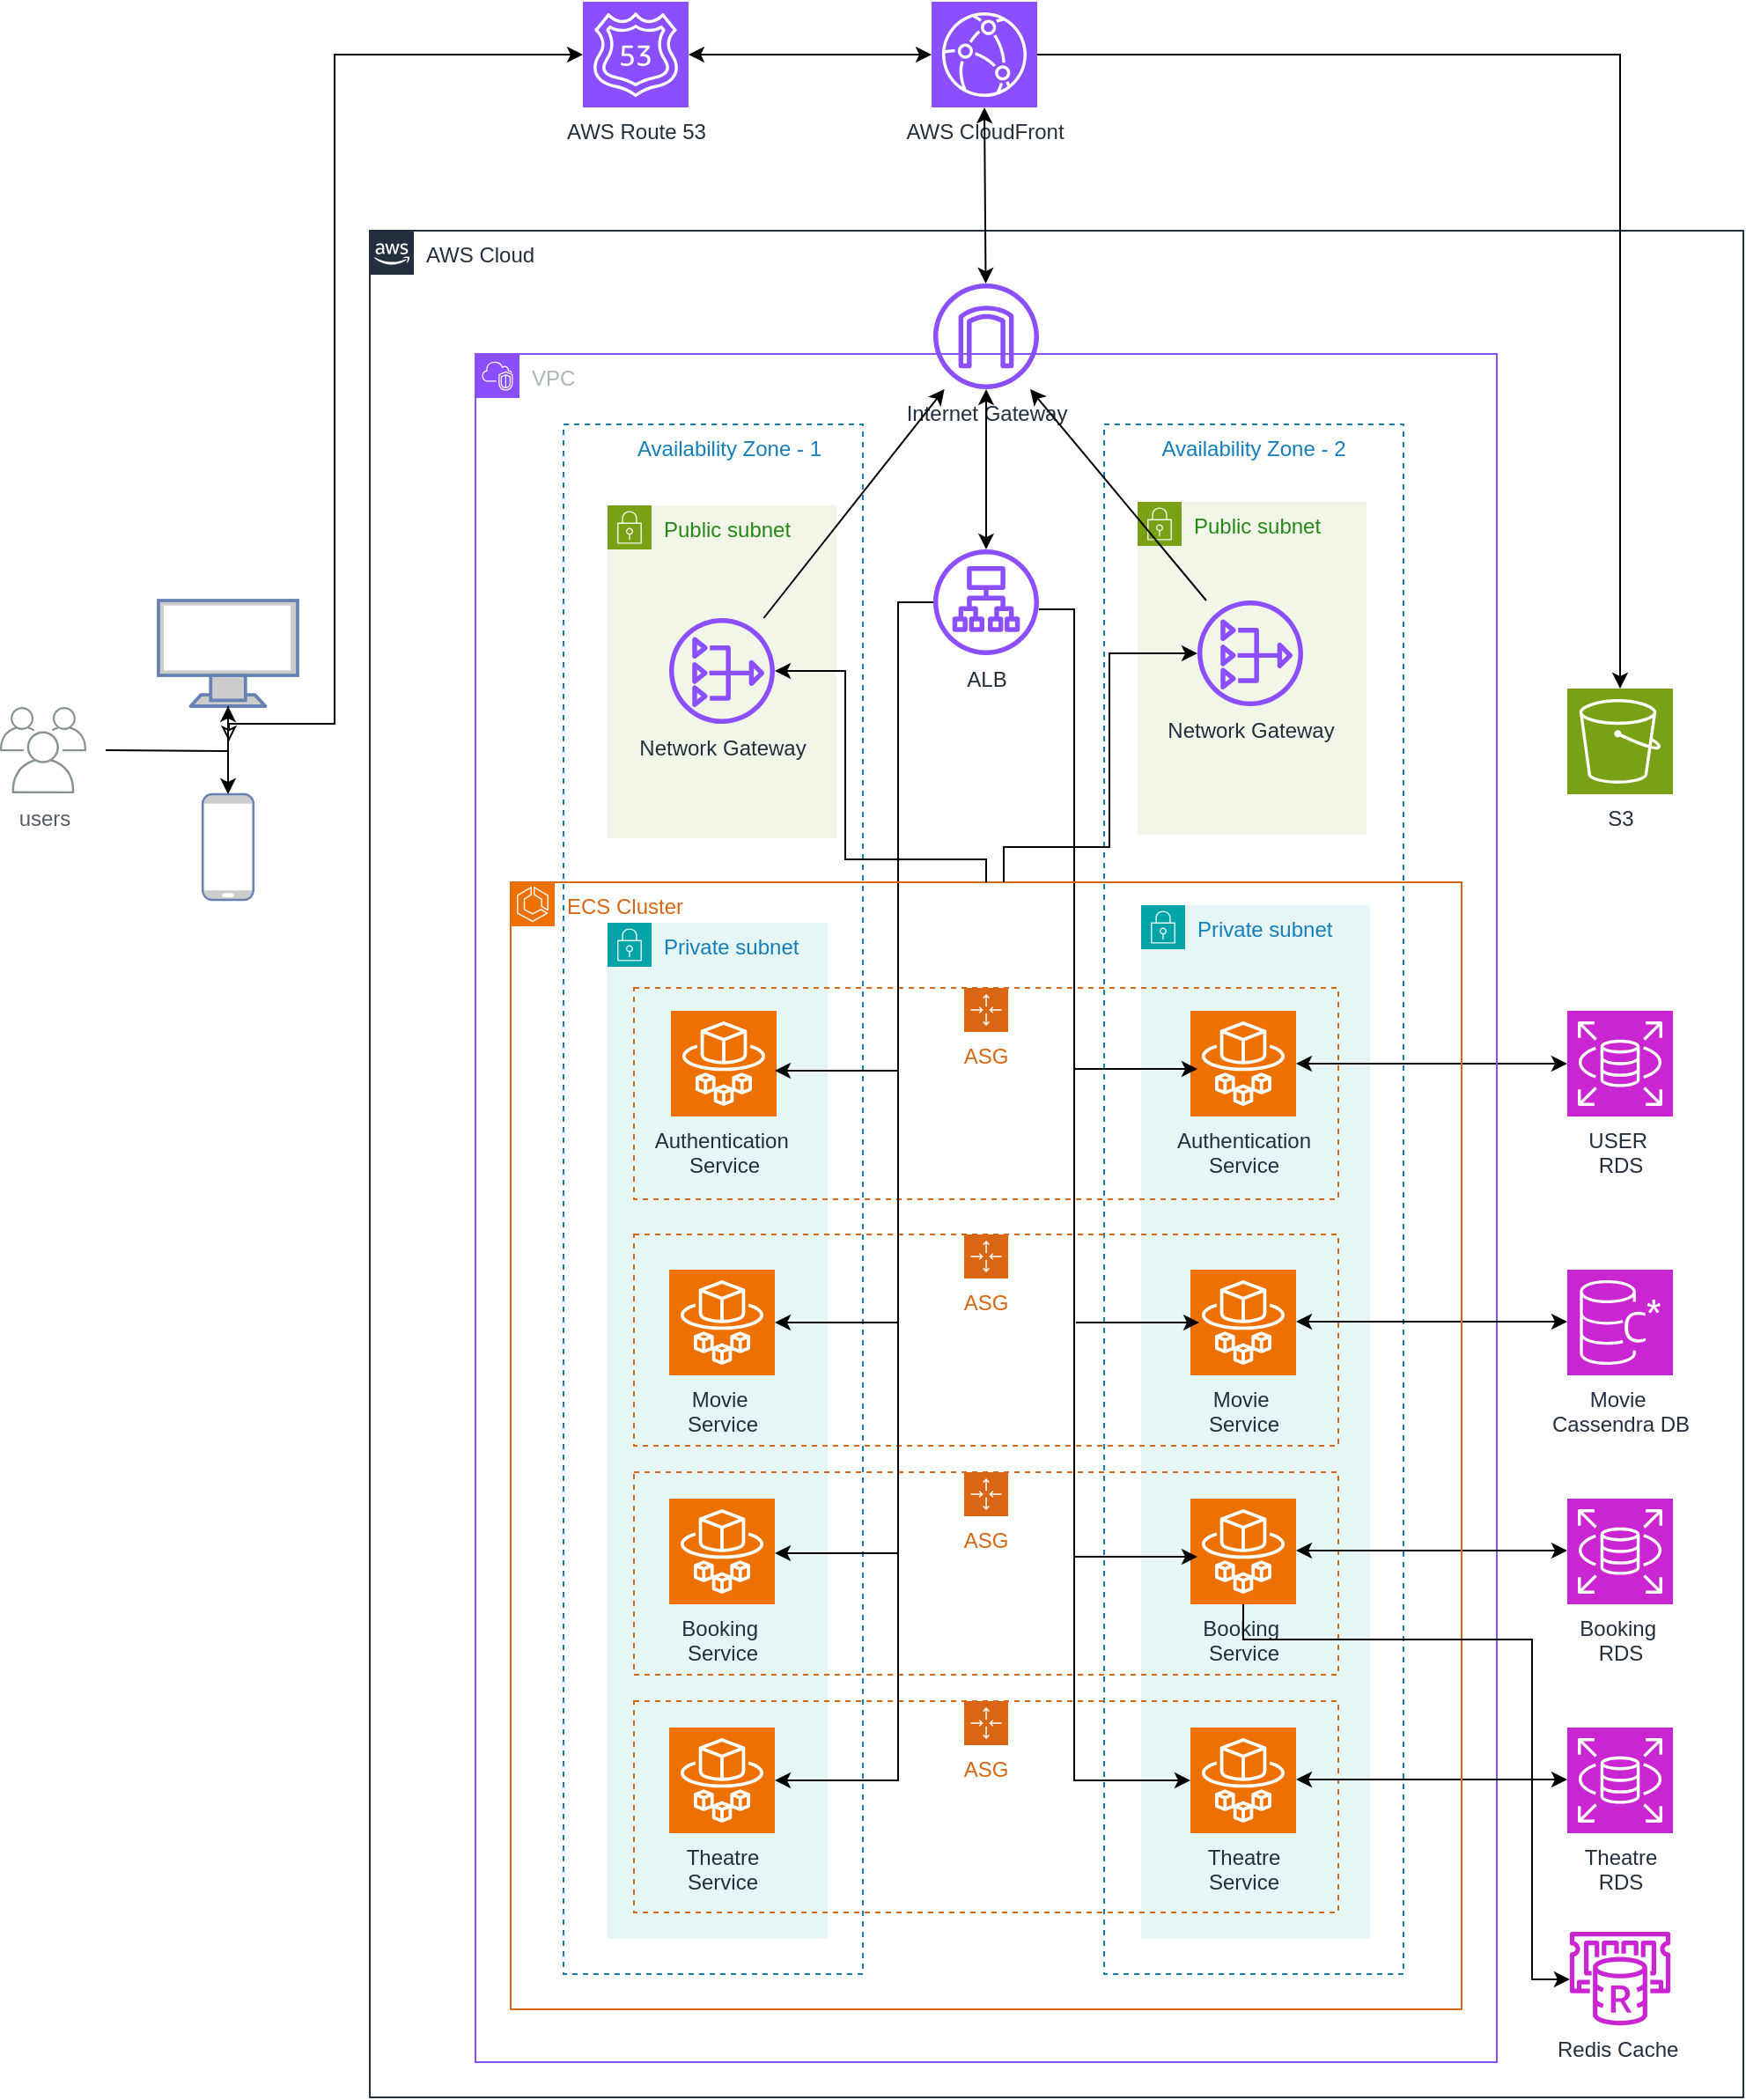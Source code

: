 <mxfile version="24.0.7" type="github">
  <diagram name="Page-1" id="5TGG3peU59izgCIG3uVN">
    <mxGraphModel dx="2069" dy="700" grid="1" gridSize="10" guides="1" tooltips="1" connect="1" arrows="1" fold="1" page="1" pageScale="1" pageWidth="827" pageHeight="1169" math="0" shadow="0">
      <root>
        <mxCell id="0" />
        <mxCell id="1" parent="0" />
        <mxCell id="OMyf0B87vqGbtnCyrnvH-50" value="Private subnet" style="points=[[0,0],[0.25,0],[0.5,0],[0.75,0],[1,0],[1,0.25],[1,0.5],[1,0.75],[1,1],[0.75,1],[0.5,1],[0.25,1],[0,1],[0,0.75],[0,0.5],[0,0.25]];outlineConnect=0;gradientColor=none;html=1;whiteSpace=wrap;fontSize=12;fontStyle=0;container=1;pointerEvents=0;collapsible=0;recursiveResize=0;shape=mxgraph.aws4.group;grIcon=mxgraph.aws4.group_security_group;grStroke=0;strokeColor=#00A4A6;fillColor=#E6F6F7;verticalAlign=top;align=left;spacingLeft=30;fontColor=#147EBA;dashed=0;" vertex="1" parent="1">
          <mxGeometry x="408" y="533" width="130" height="587" as="geometry" />
        </mxCell>
        <mxCell id="OMyf0B87vqGbtnCyrnvH-49" value="Public subnet" style="points=[[0,0],[0.25,0],[0.5,0],[0.75,0],[1,0],[1,0.25],[1,0.5],[1,0.75],[1,1],[0.75,1],[0.5,1],[0.25,1],[0,1],[0,0.75],[0,0.5],[0,0.25]];outlineConnect=0;gradientColor=none;html=1;whiteSpace=wrap;fontSize=12;fontStyle=0;container=1;pointerEvents=0;collapsible=0;recursiveResize=0;shape=mxgraph.aws4.group;grIcon=mxgraph.aws4.group_security_group;grStroke=0;strokeColor=#7AA116;fillColor=#F2F6E8;verticalAlign=top;align=left;spacingLeft=30;fontColor=#248814;dashed=0;" vertex="1" parent="1">
          <mxGeometry x="406" y="304" width="130" height="189" as="geometry" />
        </mxCell>
        <mxCell id="OMyf0B87vqGbtnCyrnvH-11" style="edgeStyle=orthogonalEdgeStyle;rounded=0;orthogonalLoop=1;jettySize=auto;html=1;" edge="1" parent="1" target="OMyf0B87vqGbtnCyrnvH-9">
          <mxGeometry relative="1" as="geometry">
            <mxPoint x="-180" y="445" as="sourcePoint" />
          </mxGeometry>
        </mxCell>
        <mxCell id="OMyf0B87vqGbtnCyrnvH-6" value="users" style="sketch=0;outlineConnect=0;gradientColor=none;fontColor=#545B64;strokeColor=none;fillColor=#879196;dashed=0;verticalLabelPosition=bottom;verticalAlign=top;align=center;html=1;fontSize=12;fontStyle=0;aspect=fixed;shape=mxgraph.aws4.illustration_users;pointerEvents=1" vertex="1" parent="1">
          <mxGeometry x="-240" y="420" width="49" height="50" as="geometry" />
        </mxCell>
        <mxCell id="OMyf0B87vqGbtnCyrnvH-8" value="AWS Cloud" style="points=[[0,0],[0.25,0],[0.5,0],[0.75,0],[1,0],[1,0.25],[1,0.5],[1,0.75],[1,1],[0.75,1],[0.5,1],[0.25,1],[0,1],[0,0.75],[0,0.5],[0,0.25]];outlineConnect=0;gradientColor=none;html=1;whiteSpace=wrap;fontSize=12;fontStyle=0;container=1;pointerEvents=0;collapsible=0;recursiveResize=0;shape=mxgraph.aws4.group;grIcon=mxgraph.aws4.group_aws_cloud_alt;strokeColor=#232F3E;fillColor=none;verticalAlign=top;align=left;spacingLeft=30;fontColor=#232F3E;dashed=0;" vertex="1" parent="1">
          <mxGeometry x="-30" y="150" width="780" height="1060" as="geometry" />
        </mxCell>
        <mxCell id="OMyf0B87vqGbtnCyrnvH-31" value="S3" style="sketch=0;points=[[0,0,0],[0.25,0,0],[0.5,0,0],[0.75,0,0],[1,0,0],[0,1,0],[0.25,1,0],[0.5,1,0],[0.75,1,0],[1,1,0],[0,0.25,0],[0,0.5,0],[0,0.75,0],[1,0.25,0],[1,0.5,0],[1,0.75,0]];outlineConnect=0;fontColor=#232F3E;fillColor=#7AA116;strokeColor=#ffffff;dashed=0;verticalLabelPosition=bottom;verticalAlign=top;align=center;html=1;fontSize=12;fontStyle=0;aspect=fixed;shape=mxgraph.aws4.resourceIcon;resIcon=mxgraph.aws4.s3;" vertex="1" parent="OMyf0B87vqGbtnCyrnvH-8">
          <mxGeometry x="680" y="260" width="60" height="60" as="geometry" />
        </mxCell>
        <mxCell id="OMyf0B87vqGbtnCyrnvH-30" value="Internet Gateway" style="sketch=0;outlineConnect=0;fontColor=#232F3E;gradientColor=none;fillColor=#8C4FFF;strokeColor=none;dashed=0;verticalLabelPosition=bottom;verticalAlign=top;align=center;html=1;fontSize=12;fontStyle=0;aspect=fixed;pointerEvents=1;shape=mxgraph.aws4.internet_gateway;" vertex="1" parent="OMyf0B87vqGbtnCyrnvH-8">
          <mxGeometry x="320" y="30" width="60" height="60" as="geometry" />
        </mxCell>
        <mxCell id="OMyf0B87vqGbtnCyrnvH-77" value="USER&amp;nbsp;&lt;br&gt;RDS" style="sketch=0;points=[[0,0,0],[0.25,0,0],[0.5,0,0],[0.75,0,0],[1,0,0],[0,1,0],[0.25,1,0],[0.5,1,0],[0.75,1,0],[1,1,0],[0,0.25,0],[0,0.5,0],[0,0.75,0],[1,0.25,0],[1,0.5,0],[1,0.75,0]];outlineConnect=0;fontColor=#232F3E;fillColor=#C925D1;strokeColor=#ffffff;dashed=0;verticalLabelPosition=bottom;verticalAlign=top;align=center;html=1;fontSize=12;fontStyle=0;aspect=fixed;shape=mxgraph.aws4.resourceIcon;resIcon=mxgraph.aws4.rds;" vertex="1" parent="OMyf0B87vqGbtnCyrnvH-8">
          <mxGeometry x="680" y="443" width="60" height="60" as="geometry" />
        </mxCell>
        <mxCell id="OMyf0B87vqGbtnCyrnvH-78" value="Booking&amp;nbsp;&lt;br&gt;RDS" style="sketch=0;points=[[0,0,0],[0.25,0,0],[0.5,0,0],[0.75,0,0],[1,0,0],[0,1,0],[0.25,1,0],[0.5,1,0],[0.75,1,0],[1,1,0],[0,0.25,0],[0,0.5,0],[0,0.75,0],[1,0.25,0],[1,0.5,0],[1,0.75,0]];outlineConnect=0;fontColor=#232F3E;fillColor=#C925D1;strokeColor=#ffffff;dashed=0;verticalLabelPosition=bottom;verticalAlign=top;align=center;html=1;fontSize=12;fontStyle=0;aspect=fixed;shape=mxgraph.aws4.resourceIcon;resIcon=mxgraph.aws4.rds;" vertex="1" parent="OMyf0B87vqGbtnCyrnvH-8">
          <mxGeometry x="680" y="720" width="60" height="60" as="geometry" />
        </mxCell>
        <mxCell id="OMyf0B87vqGbtnCyrnvH-80" value="Theatre&lt;br&gt;RDS" style="sketch=0;points=[[0,0,0],[0.25,0,0],[0.5,0,0],[0.75,0,0],[1,0,0],[0,1,0],[0.25,1,0],[0.5,1,0],[0.75,1,0],[1,1,0],[0,0.25,0],[0,0.5,0],[0,0.75,0],[1,0.25,0],[1,0.5,0],[1,0.75,0]];outlineConnect=0;fontColor=#232F3E;fillColor=#C925D1;strokeColor=#ffffff;dashed=0;verticalLabelPosition=bottom;verticalAlign=top;align=center;html=1;fontSize=12;fontStyle=0;aspect=fixed;shape=mxgraph.aws4.resourceIcon;resIcon=mxgraph.aws4.rds;" vertex="1" parent="OMyf0B87vqGbtnCyrnvH-8">
          <mxGeometry x="680" y="850" width="60" height="60" as="geometry" />
        </mxCell>
        <mxCell id="OMyf0B87vqGbtnCyrnvH-81" value="Redis Cache&amp;nbsp;" style="sketch=0;outlineConnect=0;fontColor=#232F3E;gradientColor=none;fillColor=#C925D1;strokeColor=none;dashed=0;verticalLabelPosition=bottom;verticalAlign=top;align=center;html=1;fontSize=12;fontStyle=0;aspect=fixed;pointerEvents=1;shape=mxgraph.aws4.elasticache_for_redis;" vertex="1" parent="OMyf0B87vqGbtnCyrnvH-8">
          <mxGeometry x="680" y="966" width="60" height="53.08" as="geometry" />
        </mxCell>
        <mxCell id="OMyf0B87vqGbtnCyrnvH-82" value="Movie&amp;nbsp;&lt;br&gt;Cassendra DB" style="sketch=0;points=[[0,0,0],[0.25,0,0],[0.5,0,0],[0.75,0,0],[1,0,0],[0,1,0],[0.25,1,0],[0.5,1,0],[0.75,1,0],[1,1,0],[0,0.25,0],[0,0.5,0],[0,0.75,0],[1,0.25,0],[1,0.5,0],[1,0.75,0]];outlineConnect=0;fontColor=#232F3E;fillColor=#C925D1;strokeColor=#ffffff;dashed=0;verticalLabelPosition=bottom;verticalAlign=top;align=center;html=1;fontSize=12;fontStyle=0;aspect=fixed;shape=mxgraph.aws4.resourceIcon;resIcon=mxgraph.aws4.managed_apache_cassandra_service;" vertex="1" parent="OMyf0B87vqGbtnCyrnvH-8">
          <mxGeometry x="680" y="590" width="60" height="60" as="geometry" />
        </mxCell>
        <mxCell id="OMyf0B87vqGbtnCyrnvH-9" value="" style="fontColor=#0066CC;verticalAlign=top;verticalLabelPosition=bottom;labelPosition=center;align=center;html=1;outlineConnect=0;fillColor=#CCCCCC;strokeColor=#6881B3;gradientColor=none;gradientDirection=north;strokeWidth=2;shape=mxgraph.networks.monitor;" vertex="1" parent="1">
          <mxGeometry x="-150" y="360" width="79" height="60" as="geometry" />
        </mxCell>
        <mxCell id="OMyf0B87vqGbtnCyrnvH-10" value="" style="fontColor=#0066CC;verticalAlign=top;verticalLabelPosition=bottom;labelPosition=center;align=center;html=1;outlineConnect=0;fillColor=#CCCCCC;strokeColor=#6881B3;gradientColor=none;gradientDirection=north;strokeWidth=2;shape=mxgraph.networks.mobile;" vertex="1" parent="1">
          <mxGeometry x="-125" y="470" width="29" height="60" as="geometry" />
        </mxCell>
        <mxCell id="OMyf0B87vqGbtnCyrnvH-13" style="edgeStyle=none;rounded=0;orthogonalLoop=1;jettySize=auto;html=1;entryX=0.5;entryY=0;entryDx=0;entryDy=0;entryPerimeter=0;" edge="1" parent="1" source="OMyf0B87vqGbtnCyrnvH-9" target="OMyf0B87vqGbtnCyrnvH-10">
          <mxGeometry relative="1" as="geometry" />
        </mxCell>
        <mxCell id="OMyf0B87vqGbtnCyrnvH-29" value="" style="endArrow=classic;html=1;rounded=0;startArrow=classic;startFill=0;edgeStyle=orthogonalEdgeStyle;entryX=0;entryY=0.5;entryDx=0;entryDy=0;entryPerimeter=0;" edge="1" parent="1" target="OMyf0B87vqGbtnCyrnvH-15">
          <mxGeometry width="50" height="50" relative="1" as="geometry">
            <mxPoint x="-110" y="440" as="sourcePoint" />
            <mxPoint x="160" y="50" as="targetPoint" />
            <Array as="points">
              <mxPoint x="-110" y="430" />
              <mxPoint x="-50" y="430" />
              <mxPoint x="-50" y="50" />
            </Array>
          </mxGeometry>
        </mxCell>
        <mxCell id="OMyf0B87vqGbtnCyrnvH-14" value="AWS CloudFront" style="sketch=0;points=[[0,0,0],[0.25,0,0],[0.5,0,0],[0.75,0,0],[1,0,0],[0,1,0],[0.25,1,0],[0.5,1,0],[0.75,1,0],[1,1,0],[0,0.25,0],[0,0.5,0],[0,0.75,0],[1,0.25,0],[1,0.5,0],[1,0.75,0]];outlineConnect=0;fontColor=#232F3E;fillColor=#8C4FFF;strokeColor=#ffffff;dashed=0;verticalLabelPosition=bottom;verticalAlign=top;align=center;html=1;fontSize=12;fontStyle=0;aspect=fixed;shape=mxgraph.aws4.resourceIcon;resIcon=mxgraph.aws4.cloudfront;" vertex="1" parent="1">
          <mxGeometry x="289" y="20" width="60" height="60" as="geometry" />
        </mxCell>
        <mxCell id="OMyf0B87vqGbtnCyrnvH-15" value="AWS Route 53" style="sketch=0;points=[[0,0,0],[0.25,0,0],[0.5,0,0],[0.75,0,0],[1,0,0],[0,1,0],[0.25,1,0],[0.5,1,0],[0.75,1,0],[1,1,0],[0,0.25,0],[0,0.5,0],[0,0.75,0],[1,0.25,0],[1,0.5,0],[1,0.75,0]];outlineConnect=0;fontColor=#232F3E;fillColor=#8C4FFF;strokeColor=#ffffff;dashed=0;verticalLabelPosition=bottom;verticalAlign=top;align=center;html=1;fontSize=12;fontStyle=0;aspect=fixed;shape=mxgraph.aws4.resourceIcon;resIcon=mxgraph.aws4.route_53;" vertex="1" parent="1">
          <mxGeometry x="91" y="20" width="60" height="60" as="geometry" />
        </mxCell>
        <mxCell id="OMyf0B87vqGbtnCyrnvH-32" value="" style="endArrow=classic;startArrow=classic;html=1;rounded=0;exitX=0;exitY=0.5;exitDx=0;exitDy=0;exitPerimeter=0;entryX=1;entryY=0.5;entryDx=0;entryDy=0;entryPerimeter=0;" edge="1" parent="1" source="OMyf0B87vqGbtnCyrnvH-14" target="OMyf0B87vqGbtnCyrnvH-15">
          <mxGeometry width="50" height="50" relative="1" as="geometry">
            <mxPoint x="420" y="250" as="sourcePoint" />
            <mxPoint x="470" y="200" as="targetPoint" />
          </mxGeometry>
        </mxCell>
        <mxCell id="OMyf0B87vqGbtnCyrnvH-33" value="" style="endArrow=classic;html=1;rounded=0;entryX=0.5;entryY=0;entryDx=0;entryDy=0;entryPerimeter=0;edgeStyle=orthogonalEdgeStyle;exitX=1;exitY=0.5;exitDx=0;exitDy=0;exitPerimeter=0;" edge="1" parent="1" source="OMyf0B87vqGbtnCyrnvH-14" target="OMyf0B87vqGbtnCyrnvH-31">
          <mxGeometry width="50" height="50" relative="1" as="geometry">
            <mxPoint x="480" y="63" as="sourcePoint" />
            <mxPoint x="470" y="200" as="targetPoint" />
          </mxGeometry>
        </mxCell>
        <mxCell id="OMyf0B87vqGbtnCyrnvH-59" value="" style="endArrow=classic;startArrow=classic;html=1;rounded=0;entryX=0.5;entryY=1;entryDx=0;entryDy=0;entryPerimeter=0;" edge="1" parent="1" source="OMyf0B87vqGbtnCyrnvH-30" target="OMyf0B87vqGbtnCyrnvH-14">
          <mxGeometry width="50" height="50" relative="1" as="geometry">
            <mxPoint x="400" y="260" as="sourcePoint" />
            <mxPoint x="450" y="210" as="targetPoint" />
          </mxGeometry>
        </mxCell>
        <mxCell id="OMyf0B87vqGbtnCyrnvH-60" value="" style="endArrow=classic;startArrow=classic;html=1;rounded=0;" edge="1" parent="1" source="OMyf0B87vqGbtnCyrnvH-20" target="OMyf0B87vqGbtnCyrnvH-30">
          <mxGeometry width="50" height="50" relative="1" as="geometry">
            <mxPoint x="295" y="320" as="sourcePoint" />
            <mxPoint x="345" y="270" as="targetPoint" />
          </mxGeometry>
        </mxCell>
        <mxCell id="OMyf0B87vqGbtnCyrnvH-83" style="edgeStyle=orthogonalEdgeStyle;rounded=0;orthogonalLoop=1;jettySize=auto;html=1;startArrow=classic;startFill=1;" edge="1" parent="1" source="OMyf0B87vqGbtnCyrnvH-77" target="OMyf0B87vqGbtnCyrnvH-55">
          <mxGeometry relative="1" as="geometry" />
        </mxCell>
        <mxCell id="OMyf0B87vqGbtnCyrnvH-19" value="VPC" style="points=[[0,0],[0.25,0],[0.5,0],[0.75,0],[1,0],[1,0.25],[1,0.5],[1,0.75],[1,1],[0.75,1],[0.5,1],[0.25,1],[0,1],[0,0.75],[0,0.5],[0,0.25]];outlineConnect=0;gradientColor=none;html=1;whiteSpace=wrap;fontSize=12;fontStyle=0;container=1;pointerEvents=0;collapsible=0;recursiveResize=0;shape=mxgraph.aws4.group;grIcon=mxgraph.aws4.group_vpc2;strokeColor=#8C4FFF;fillColor=none;verticalAlign=top;align=left;spacingLeft=30;fontColor=#AAB7B8;dashed=0;" vertex="1" parent="1">
          <mxGeometry x="30" y="220" width="580" height="970" as="geometry" />
        </mxCell>
        <mxCell id="OMyf0B87vqGbtnCyrnvH-45" value="Availability Zone - 2&lt;div&gt;&lt;br&gt;&lt;/div&gt;" style="fillColor=none;strokeColor=#147EBA;dashed=1;verticalAlign=top;fontStyle=0;fontColor=#147EBA;whiteSpace=wrap;html=1;movable=1;resizable=1;rotatable=1;deletable=1;editable=1;locked=0;connectable=1;" vertex="1" parent="OMyf0B87vqGbtnCyrnvH-19">
          <mxGeometry x="357" y="40" width="170" height="880" as="geometry" />
        </mxCell>
        <mxCell id="OMyf0B87vqGbtnCyrnvH-35" value="&lt;blockquote style=&quot;margin: 0 0 0 40px; border: none; padding: 0px;&quot;&gt;Availability Zone - 1&lt;/blockquote&gt;" style="fillColor=none;strokeColor=#147EBA;dashed=1;verticalAlign=top;fontStyle=0;fontColor=#147EBA;whiteSpace=wrap;html=1;align=left;" vertex="1" parent="OMyf0B87vqGbtnCyrnvH-19">
          <mxGeometry x="50" y="40" width="170" height="880" as="geometry" />
        </mxCell>
        <mxCell id="OMyf0B87vqGbtnCyrnvH-21" value="Public subnet" style="points=[[0,0],[0.25,0],[0.5,0],[0.75,0],[1,0],[1,0.25],[1,0.5],[1,0.75],[1,1],[0.75,1],[0.5,1],[0.25,1],[0,1],[0,0.75],[0,0.5],[0,0.25]];outlineConnect=0;gradientColor=none;html=1;whiteSpace=wrap;fontSize=12;fontStyle=0;container=1;pointerEvents=0;collapsible=0;recursiveResize=0;shape=mxgraph.aws4.group;grIcon=mxgraph.aws4.group_security_group;grStroke=0;strokeColor=#7AA116;fillColor=#F2F6E8;verticalAlign=top;align=left;spacingLeft=30;fontColor=#248814;dashed=0;" vertex="1" parent="OMyf0B87vqGbtnCyrnvH-19">
          <mxGeometry x="75" y="86" width="130" height="189" as="geometry" />
        </mxCell>
        <mxCell id="OMyf0B87vqGbtnCyrnvH-20" value="ALB" style="sketch=0;outlineConnect=0;fontColor=#232F3E;gradientColor=none;fillColor=#8C4FFF;strokeColor=none;dashed=0;verticalLabelPosition=bottom;verticalAlign=top;align=center;html=1;fontSize=12;fontStyle=0;aspect=fixed;pointerEvents=1;shape=mxgraph.aws4.application_load_balancer;" vertex="1" parent="OMyf0B87vqGbtnCyrnvH-19">
          <mxGeometry x="260" y="111" width="60" height="60" as="geometry" />
        </mxCell>
        <mxCell id="OMyf0B87vqGbtnCyrnvH-23" value="Private subnet" style="points=[[0,0],[0.25,0],[0.5,0],[0.75,0],[1,0],[1,0.25],[1,0.5],[1,0.75],[1,1],[0.75,1],[0.5,1],[0.25,1],[0,1],[0,0.75],[0,0.5],[0,0.25]];outlineConnect=0;gradientColor=none;html=1;whiteSpace=wrap;fontSize=12;fontStyle=0;container=1;pointerEvents=0;collapsible=0;recursiveResize=0;shape=mxgraph.aws4.group;grIcon=mxgraph.aws4.group_security_group;grStroke=0;strokeColor=#00A4A6;fillColor=#E6F6F7;verticalAlign=top;align=left;spacingLeft=30;fontColor=#147EBA;dashed=0;" vertex="1" parent="OMyf0B87vqGbtnCyrnvH-19">
          <mxGeometry x="75" y="323" width="125" height="577" as="geometry" />
        </mxCell>
        <mxCell id="OMyf0B87vqGbtnCyrnvH-54" value="Authentication&amp;nbsp;&lt;br&gt;Service" style="sketch=0;points=[[0,0,0],[0.25,0,0],[0.5,0,0],[0.75,0,0],[1,0,0],[0,1,0],[0.25,1,0],[0.5,1,0],[0.75,1,0],[1,1,0],[0,0.25,0],[0,0.5,0],[0,0.75,0],[1,0.25,0],[1,0.5,0],[1,0.75,0]];outlineConnect=0;fontColor=#232F3E;fillColor=#ED7100;strokeColor=#ffffff;dashed=0;verticalLabelPosition=bottom;verticalAlign=top;align=center;html=1;fontSize=12;fontStyle=0;aspect=fixed;shape=mxgraph.aws4.resourceIcon;resIcon=mxgraph.aws4.fargate;" vertex="1" parent="OMyf0B87vqGbtnCyrnvH-23">
          <mxGeometry x="36" y="50" width="60" height="60" as="geometry" />
        </mxCell>
        <mxCell id="OMyf0B87vqGbtnCyrnvH-46" value="Network Gateway" style="sketch=0;outlineConnect=0;fontColor=#232F3E;gradientColor=none;fillColor=#8C4FFF;strokeColor=none;dashed=0;verticalLabelPosition=bottom;verticalAlign=top;align=center;html=1;fontSize=12;fontStyle=0;aspect=fixed;pointerEvents=1;shape=mxgraph.aws4.nat_gateway;" vertex="1" parent="OMyf0B87vqGbtnCyrnvH-19">
          <mxGeometry x="110" y="150" width="60" height="60" as="geometry" />
        </mxCell>
        <mxCell id="OMyf0B87vqGbtnCyrnvH-48" value="ASG" style="points=[[0,0],[0.25,0],[0.5,0],[0.75,0],[1,0],[1,0.25],[1,0.5],[1,0.75],[1,1],[0.75,1],[0.5,1],[0.25,1],[0,1],[0,0.75],[0,0.5],[0,0.25]];outlineConnect=0;gradientColor=none;html=1;whiteSpace=wrap;fontSize=12;fontStyle=0;container=1;pointerEvents=0;collapsible=0;recursiveResize=0;shape=mxgraph.aws4.groupCenter;grIcon=mxgraph.aws4.group_auto_scaling_group;grStroke=1;strokeColor=#D86613;fillColor=none;verticalAlign=top;align=center;fontColor=#D86613;dashed=1;spacingTop=25;" vertex="1" parent="OMyf0B87vqGbtnCyrnvH-19">
          <mxGeometry x="90" y="360" width="400" height="120" as="geometry" />
        </mxCell>
        <mxCell id="OMyf0B87vqGbtnCyrnvH-55" value="Authentication&lt;br&gt;Service" style="sketch=0;points=[[0,0,0],[0.25,0,0],[0.5,0,0],[0.75,0,0],[1,0,0],[0,1,0],[0.25,1,0],[0.5,1,0],[0.75,1,0],[1,1,0],[0,0.25,0],[0,0.5,0],[0,0.75,0],[1,0.25,0],[1,0.5,0],[1,0.75,0]];outlineConnect=0;fontColor=#232F3E;fillColor=#ED7100;strokeColor=#ffffff;dashed=0;verticalLabelPosition=bottom;verticalAlign=top;align=center;html=1;fontSize=12;fontStyle=0;aspect=fixed;shape=mxgraph.aws4.resourceIcon;resIcon=mxgraph.aws4.fargate;" vertex="1" parent="OMyf0B87vqGbtnCyrnvH-19">
          <mxGeometry x="406" y="373" width="60" height="60" as="geometry" />
        </mxCell>
        <mxCell id="OMyf0B87vqGbtnCyrnvH-56" style="edgeStyle=orthogonalEdgeStyle;rounded=0;orthogonalLoop=1;jettySize=auto;html=1;entryX=0;entryY=0.5;entryDx=0;entryDy=0;entryPerimeter=0;" edge="1" parent="OMyf0B87vqGbtnCyrnvH-19" source="OMyf0B87vqGbtnCyrnvH-20" target="OMyf0B87vqGbtnCyrnvH-72">
          <mxGeometry relative="1" as="geometry">
            <mxPoint x="265" y="155" as="sourcePoint" />
            <mxPoint x="141" y="383" as="targetPoint" />
            <Array as="points">
              <mxPoint x="340" y="145" />
              <mxPoint x="340" y="810" />
            </Array>
          </mxGeometry>
        </mxCell>
        <mxCell id="OMyf0B87vqGbtnCyrnvH-58" value="Network Gateway" style="sketch=0;outlineConnect=0;fontColor=#232F3E;gradientColor=none;fillColor=#8C4FFF;strokeColor=none;dashed=0;verticalLabelPosition=bottom;verticalAlign=top;align=center;html=1;fontSize=12;fontStyle=0;aspect=fixed;pointerEvents=1;shape=mxgraph.aws4.nat_gateway;" vertex="1" parent="OMyf0B87vqGbtnCyrnvH-19">
          <mxGeometry x="410" y="140" width="60" height="60" as="geometry" />
        </mxCell>
        <mxCell id="OMyf0B87vqGbtnCyrnvH-64" value="ASG" style="points=[[0,0],[0.25,0],[0.5,0],[0.75,0],[1,0],[1,0.25],[1,0.5],[1,0.75],[1,1],[0.75,1],[0.5,1],[0.25,1],[0,1],[0,0.75],[0,0.5],[0,0.25]];outlineConnect=0;gradientColor=none;html=1;whiteSpace=wrap;fontSize=12;fontStyle=0;container=1;pointerEvents=0;collapsible=0;recursiveResize=0;shape=mxgraph.aws4.groupCenter;grIcon=mxgraph.aws4.group_auto_scaling_group;grStroke=1;strokeColor=#D86613;fillColor=none;verticalAlign=top;align=center;fontColor=#D86613;dashed=1;spacingTop=25;" vertex="1" parent="OMyf0B87vqGbtnCyrnvH-19">
          <mxGeometry x="90" y="500" width="400" height="120" as="geometry" />
        </mxCell>
        <mxCell id="OMyf0B87vqGbtnCyrnvH-68" value="Movie&amp;nbsp;&lt;br&gt;Service" style="sketch=0;points=[[0,0,0],[0.25,0,0],[0.5,0,0],[0.75,0,0],[1,0,0],[0,1,0],[0.25,1,0],[0.5,1,0],[0.75,1,0],[1,1,0],[0,0.25,0],[0,0.5,0],[0,0.75,0],[1,0.25,0],[1,0.5,0],[1,0.75,0]];outlineConnect=0;fontColor=#232F3E;fillColor=#ED7100;strokeColor=#ffffff;dashed=0;verticalLabelPosition=bottom;verticalAlign=top;align=center;html=1;fontSize=12;fontStyle=0;aspect=fixed;shape=mxgraph.aws4.resourceIcon;resIcon=mxgraph.aws4.fargate;" vertex="1" parent="OMyf0B87vqGbtnCyrnvH-64">
          <mxGeometry x="316" y="20" width="60" height="60" as="geometry" />
        </mxCell>
        <mxCell id="OMyf0B87vqGbtnCyrnvH-65" value="ASG" style="points=[[0,0],[0.25,0],[0.5,0],[0.75,0],[1,0],[1,0.25],[1,0.5],[1,0.75],[1,1],[0.75,1],[0.5,1],[0.25,1],[0,1],[0,0.75],[0,0.5],[0,0.25]];outlineConnect=0;gradientColor=none;html=1;whiteSpace=wrap;fontSize=12;fontStyle=0;container=1;pointerEvents=0;collapsible=0;recursiveResize=0;shape=mxgraph.aws4.groupCenter;grIcon=mxgraph.aws4.group_auto_scaling_group;grStroke=1;strokeColor=#D86613;fillColor=none;verticalAlign=top;align=center;fontColor=#D86613;dashed=1;spacingTop=25;" vertex="1" parent="OMyf0B87vqGbtnCyrnvH-19">
          <mxGeometry x="90" y="635" width="400" height="115" as="geometry" />
        </mxCell>
        <mxCell id="OMyf0B87vqGbtnCyrnvH-66" value="ASG" style="points=[[0,0],[0.25,0],[0.5,0],[0.75,0],[1,0],[1,0.25],[1,0.5],[1,0.75],[1,1],[0.75,1],[0.5,1],[0.25,1],[0,1],[0,0.75],[0,0.5],[0,0.25]];outlineConnect=0;gradientColor=none;html=1;whiteSpace=wrap;fontSize=12;fontStyle=0;container=1;pointerEvents=0;collapsible=0;recursiveResize=0;shape=mxgraph.aws4.groupCenter;grIcon=mxgraph.aws4.group_auto_scaling_group;grStroke=1;strokeColor=#D86613;fillColor=none;verticalAlign=top;align=center;fontColor=#D86613;dashed=1;spacingTop=25;" vertex="1" parent="OMyf0B87vqGbtnCyrnvH-65">
          <mxGeometry y="130" width="400" height="120" as="geometry" />
        </mxCell>
        <mxCell id="OMyf0B87vqGbtnCyrnvH-71" value="Theatre&lt;br&gt;Service" style="sketch=0;points=[[0,0,0],[0.25,0,0],[0.5,0,0],[0.75,0,0],[1,0,0],[0,1,0],[0.25,1,0],[0.5,1,0],[0.75,1,0],[1,1,0],[0,0.25,0],[0,0.5,0],[0,0.75,0],[1,0.25,0],[1,0.5,0],[1,0.75,0]];outlineConnect=0;fontColor=#232F3E;fillColor=#ED7100;strokeColor=#ffffff;dashed=0;verticalLabelPosition=bottom;verticalAlign=top;align=center;html=1;fontSize=12;fontStyle=0;aspect=fixed;shape=mxgraph.aws4.resourceIcon;resIcon=mxgraph.aws4.fargate;" vertex="1" parent="OMyf0B87vqGbtnCyrnvH-66">
          <mxGeometry x="20" y="15" width="60" height="60" as="geometry" />
        </mxCell>
        <mxCell id="OMyf0B87vqGbtnCyrnvH-89" style="edgeStyle=orthogonalEdgeStyle;rounded=0;orthogonalLoop=1;jettySize=auto;html=1;startArrow=classic;startFill=1;endArrow=none;endFill=0;" edge="1" parent="OMyf0B87vqGbtnCyrnvH-19" source="OMyf0B87vqGbtnCyrnvH-67">
          <mxGeometry relative="1" as="geometry">
            <mxPoint x="240" y="550" as="targetPoint" />
          </mxGeometry>
        </mxCell>
        <mxCell id="OMyf0B87vqGbtnCyrnvH-67" value="Movie&amp;nbsp;&lt;br&gt;Service" style="sketch=0;points=[[0,0,0],[0.25,0,0],[0.5,0,0],[0.75,0,0],[1,0,0],[0,1,0],[0.25,1,0],[0.5,1,0],[0.75,1,0],[1,1,0],[0,0.25,0],[0,0.5,0],[0,0.75,0],[1,0.25,0],[1,0.5,0],[1,0.75,0]];outlineConnect=0;fontColor=#232F3E;fillColor=#ED7100;strokeColor=#ffffff;dashed=0;verticalLabelPosition=bottom;verticalAlign=top;align=center;html=1;fontSize=12;fontStyle=0;aspect=fixed;shape=mxgraph.aws4.resourceIcon;resIcon=mxgraph.aws4.fargate;" vertex="1" parent="OMyf0B87vqGbtnCyrnvH-19">
          <mxGeometry x="110" y="520" width="60" height="60" as="geometry" />
        </mxCell>
        <mxCell id="OMyf0B87vqGbtnCyrnvH-69" value="Booking&amp;nbsp;&lt;br&gt;Service" style="sketch=0;points=[[0,0,0],[0.25,0,0],[0.5,0,0],[0.75,0,0],[1,0,0],[0,1,0],[0.25,1,0],[0.5,1,0],[0.75,1,0],[1,1,0],[0,0.25,0],[0,0.5,0],[0,0.75,0],[1,0.25,0],[1,0.5,0],[1,0.75,0]];outlineConnect=0;fontColor=#232F3E;fillColor=#ED7100;strokeColor=#ffffff;dashed=0;verticalLabelPosition=bottom;verticalAlign=top;align=center;html=1;fontSize=12;fontStyle=0;aspect=fixed;shape=mxgraph.aws4.resourceIcon;resIcon=mxgraph.aws4.fargate;" vertex="1" parent="OMyf0B87vqGbtnCyrnvH-19">
          <mxGeometry x="110" y="650" width="60" height="60" as="geometry" />
        </mxCell>
        <mxCell id="OMyf0B87vqGbtnCyrnvH-70" value="Booking&amp;nbsp;&lt;br&gt;Service" style="sketch=0;points=[[0,0,0],[0.25,0,0],[0.5,0,0],[0.75,0,0],[1,0,0],[0,1,0],[0.25,1,0],[0.5,1,0],[0.75,1,0],[1,1,0],[0,0.25,0],[0,0.5,0],[0,0.75,0],[1,0.25,0],[1,0.5,0],[1,0.75,0]];outlineConnect=0;fontColor=#232F3E;fillColor=#ED7100;strokeColor=#ffffff;dashed=0;verticalLabelPosition=bottom;verticalAlign=top;align=center;html=1;fontSize=12;fontStyle=0;aspect=fixed;shape=mxgraph.aws4.resourceIcon;resIcon=mxgraph.aws4.fargate;" vertex="1" parent="OMyf0B87vqGbtnCyrnvH-19">
          <mxGeometry x="406" y="650" width="60" height="60" as="geometry" />
        </mxCell>
        <mxCell id="OMyf0B87vqGbtnCyrnvH-72" value="Theatre&lt;br&gt;Service" style="sketch=0;points=[[0,0,0],[0.25,0,0],[0.5,0,0],[0.75,0,0],[1,0,0],[0,1,0],[0.25,1,0],[0.5,1,0],[0.75,1,0],[1,1,0],[0,0.25,0],[0,0.5,0],[0,0.75,0],[1,0.25,0],[1,0.5,0],[1,0.75,0]];outlineConnect=0;fontColor=#232F3E;fillColor=#ED7100;strokeColor=#ffffff;dashed=0;verticalLabelPosition=bottom;verticalAlign=top;align=center;html=1;fontSize=12;fontStyle=0;aspect=fixed;shape=mxgraph.aws4.resourceIcon;resIcon=mxgraph.aws4.fargate;" vertex="1" parent="OMyf0B87vqGbtnCyrnvH-19">
          <mxGeometry x="406" y="780" width="60" height="60" as="geometry" />
        </mxCell>
        <mxCell id="OMyf0B87vqGbtnCyrnvH-75" style="edgeStyle=orthogonalEdgeStyle;rounded=0;orthogonalLoop=1;jettySize=auto;html=1;startArrow=classic;startFill=1;endArrow=none;endFill=0;" edge="1" parent="OMyf0B87vqGbtnCyrnvH-19" source="OMyf0B87vqGbtnCyrnvH-71" target="OMyf0B87vqGbtnCyrnvH-20">
          <mxGeometry relative="1" as="geometry">
            <mxPoint x="240" y="350" as="targetPoint" />
            <Array as="points">
              <mxPoint x="240" y="810" />
              <mxPoint x="240" y="141" />
            </Array>
          </mxGeometry>
        </mxCell>
        <mxCell id="OMyf0B87vqGbtnCyrnvH-86" style="edgeStyle=orthogonalEdgeStyle;rounded=0;orthogonalLoop=1;jettySize=auto;html=1;startArrow=classic;startFill=1;" edge="1" parent="OMyf0B87vqGbtnCyrnvH-19">
          <mxGeometry relative="1" as="geometry">
            <mxPoint x="620" y="809.5" as="sourcePoint" />
            <mxPoint x="466" y="809.5" as="targetPoint" />
          </mxGeometry>
        </mxCell>
        <mxCell id="OMyf0B87vqGbtnCyrnvH-85" style="edgeStyle=orthogonalEdgeStyle;rounded=0;orthogonalLoop=1;jettySize=auto;html=1;startArrow=classic;startFill=1;" edge="1" parent="OMyf0B87vqGbtnCyrnvH-19">
          <mxGeometry relative="1" as="geometry">
            <mxPoint x="620" y="679.5" as="sourcePoint" />
            <mxPoint x="466" y="679.5" as="targetPoint" />
          </mxGeometry>
        </mxCell>
        <mxCell id="OMyf0B87vqGbtnCyrnvH-88" style="edgeStyle=orthogonalEdgeStyle;rounded=0;orthogonalLoop=1;jettySize=auto;html=1;startArrow=classic;startFill=1;" edge="1" parent="OMyf0B87vqGbtnCyrnvH-19">
          <mxGeometry relative="1" as="geometry">
            <mxPoint x="620" y="549.5" as="sourcePoint" />
            <mxPoint x="466" y="549.5" as="targetPoint" />
          </mxGeometry>
        </mxCell>
        <mxCell id="OMyf0B87vqGbtnCyrnvH-40" value="ECS Cluster" style="points=[[0,0],[0.25,0],[0.5,0],[0.75,0],[1,0],[1,0.25],[1,0.5],[1,0.75],[1,1],[0.75,1],[0.5,1],[0.25,1],[0,1],[0,0.75],[0,0.5],[0,0.25]];outlineConnect=0;gradientColor=none;html=1;whiteSpace=wrap;fontSize=12;fontStyle=0;container=0;pointerEvents=0;collapsible=0;recursiveResize=0;shape=mxgraph.aws4.group;grIcon=mxgraph.aws4.group_ec2_instance_contents;strokeColor=#D86613;fillColor=none;verticalAlign=top;align=left;spacingLeft=30;fontColor=#D86613;dashed=0;" vertex="1" parent="OMyf0B87vqGbtnCyrnvH-19">
          <mxGeometry x="20" y="300" width="540" height="640" as="geometry" />
        </mxCell>
        <mxCell id="OMyf0B87vqGbtnCyrnvH-41" value="" style="sketch=0;points=[[0,0,0],[0.25,0,0],[0.5,0,0],[0.75,0,0],[1,0,0],[0,1,0],[0.25,1,0],[0.5,1,0],[0.75,1,0],[1,1,0],[0,0.25,0],[0,0.5,0],[0,0.75,0],[1,0.25,0],[1,0.5,0],[1,0.75,0]];outlineConnect=0;fontColor=#232F3E;fillColor=#ED7100;strokeColor=#ffffff;dashed=0;verticalLabelPosition=bottom;verticalAlign=top;align=center;html=1;fontSize=12;fontStyle=0;shape=mxgraph.aws4.resourceIcon;resIcon=mxgraph.aws4.ecs;" vertex="1" parent="OMyf0B87vqGbtnCyrnvH-19">
          <mxGeometry x="20" y="300" width="25" height="25" as="geometry" />
        </mxCell>
        <mxCell id="OMyf0B87vqGbtnCyrnvH-97" style="edgeStyle=orthogonalEdgeStyle;rounded=0;orthogonalLoop=1;jettySize=auto;html=1;startArrow=classic;startFill=1;endArrow=none;endFill=0;" edge="1" parent="OMyf0B87vqGbtnCyrnvH-19" source="OMyf0B87vqGbtnCyrnvH-46" target="OMyf0B87vqGbtnCyrnvH-40">
          <mxGeometry relative="1" as="geometry">
            <mxPoint x="250" y="287" as="targetPoint" />
            <mxPoint x="180" y="287" as="sourcePoint" />
            <Array as="points">
              <mxPoint x="210" y="180" />
              <mxPoint x="210" y="287" />
              <mxPoint x="290" y="287" />
            </Array>
          </mxGeometry>
        </mxCell>
        <mxCell id="OMyf0B87vqGbtnCyrnvH-98" style="edgeStyle=orthogonalEdgeStyle;rounded=0;orthogonalLoop=1;jettySize=auto;html=1;startArrow=classic;startFill=1;endArrow=none;endFill=0;" edge="1" parent="OMyf0B87vqGbtnCyrnvH-19" source="OMyf0B87vqGbtnCyrnvH-58" target="OMyf0B87vqGbtnCyrnvH-40">
          <mxGeometry relative="1" as="geometry">
            <mxPoint x="310" y="290" as="targetPoint" />
            <mxPoint x="180" y="190" as="sourcePoint" />
            <Array as="points">
              <mxPoint x="360" y="170" />
              <mxPoint x="360" y="280" />
              <mxPoint x="300" y="280" />
            </Array>
          </mxGeometry>
        </mxCell>
        <mxCell id="OMyf0B87vqGbtnCyrnvH-28" style="edgeStyle=none;rounded=0;orthogonalLoop=1;jettySize=auto;html=1;exitX=1;exitY=0.5;exitDx=0;exitDy=0;" edge="1" parent="1" source="OMyf0B87vqGbtnCyrnvH-19" target="OMyf0B87vqGbtnCyrnvH-19">
          <mxGeometry relative="1" as="geometry" />
        </mxCell>
        <mxCell id="OMyf0B87vqGbtnCyrnvH-90" style="edgeStyle=orthogonalEdgeStyle;rounded=0;orthogonalLoop=1;jettySize=auto;html=1;startArrow=classic;startFill=1;endArrow=none;endFill=0;" edge="1" parent="1">
          <mxGeometry relative="1" as="geometry">
            <mxPoint x="270" y="901" as="targetPoint" />
            <mxPoint x="200" y="901" as="sourcePoint" />
          </mxGeometry>
        </mxCell>
        <mxCell id="OMyf0B87vqGbtnCyrnvH-91" style="edgeStyle=orthogonalEdgeStyle;rounded=0;orthogonalLoop=1;jettySize=auto;html=1;startArrow=classic;startFill=1;endArrow=none;endFill=0;" edge="1" parent="1">
          <mxGeometry relative="1" as="geometry">
            <mxPoint x="270" y="627" as="targetPoint" />
            <mxPoint x="200" y="627" as="sourcePoint" />
          </mxGeometry>
        </mxCell>
        <mxCell id="OMyf0B87vqGbtnCyrnvH-92" style="edgeStyle=orthogonalEdgeStyle;rounded=0;orthogonalLoop=1;jettySize=auto;html=1;startArrow=none;startFill=0;endArrow=classic;endFill=1;" edge="1" parent="1">
          <mxGeometry relative="1" as="geometry">
            <mxPoint x="440" y="626" as="targetPoint" />
            <mxPoint x="370" y="626" as="sourcePoint" />
          </mxGeometry>
        </mxCell>
        <mxCell id="OMyf0B87vqGbtnCyrnvH-94" style="edgeStyle=orthogonalEdgeStyle;rounded=0;orthogonalLoop=1;jettySize=auto;html=1;startArrow=none;startFill=0;endArrow=classic;endFill=1;" edge="1" parent="1">
          <mxGeometry relative="1" as="geometry">
            <mxPoint x="441" y="770" as="targetPoint" />
            <mxPoint x="371" y="770" as="sourcePoint" />
          </mxGeometry>
        </mxCell>
        <mxCell id="OMyf0B87vqGbtnCyrnvH-95" style="edgeStyle=orthogonalEdgeStyle;rounded=0;orthogonalLoop=1;jettySize=auto;html=1;startArrow=none;startFill=0;endArrow=classic;endFill=1;" edge="1" parent="1">
          <mxGeometry relative="1" as="geometry">
            <mxPoint x="440" y="903" as="targetPoint" />
            <mxPoint x="370" y="903" as="sourcePoint" />
          </mxGeometry>
        </mxCell>
        <mxCell id="OMyf0B87vqGbtnCyrnvH-100" style="rounded=0;orthogonalLoop=1;jettySize=auto;html=1;" edge="1" parent="1" source="OMyf0B87vqGbtnCyrnvH-58" target="OMyf0B87vqGbtnCyrnvH-30">
          <mxGeometry relative="1" as="geometry" />
        </mxCell>
        <mxCell id="OMyf0B87vqGbtnCyrnvH-99" style="rounded=0;orthogonalLoop=1;jettySize=auto;html=1;elbow=vertical;" edge="1" parent="1" source="OMyf0B87vqGbtnCyrnvH-46" target="OMyf0B87vqGbtnCyrnvH-30">
          <mxGeometry relative="1" as="geometry">
            <mxPoint x="160" y="370" as="sourcePoint" />
            <mxPoint x="280" y="209.999" as="targetPoint" />
          </mxGeometry>
        </mxCell>
        <mxCell id="OMyf0B87vqGbtnCyrnvH-101" style="edgeStyle=orthogonalEdgeStyle;rounded=0;orthogonalLoop=1;jettySize=auto;html=1;" edge="1" parent="1" source="OMyf0B87vqGbtnCyrnvH-70" target="OMyf0B87vqGbtnCyrnvH-81">
          <mxGeometry relative="1" as="geometry">
            <Array as="points">
              <mxPoint x="466" y="950" />
              <mxPoint x="630" y="950" />
              <mxPoint x="630" y="1143" />
            </Array>
          </mxGeometry>
        </mxCell>
      </root>
    </mxGraphModel>
  </diagram>
</mxfile>
